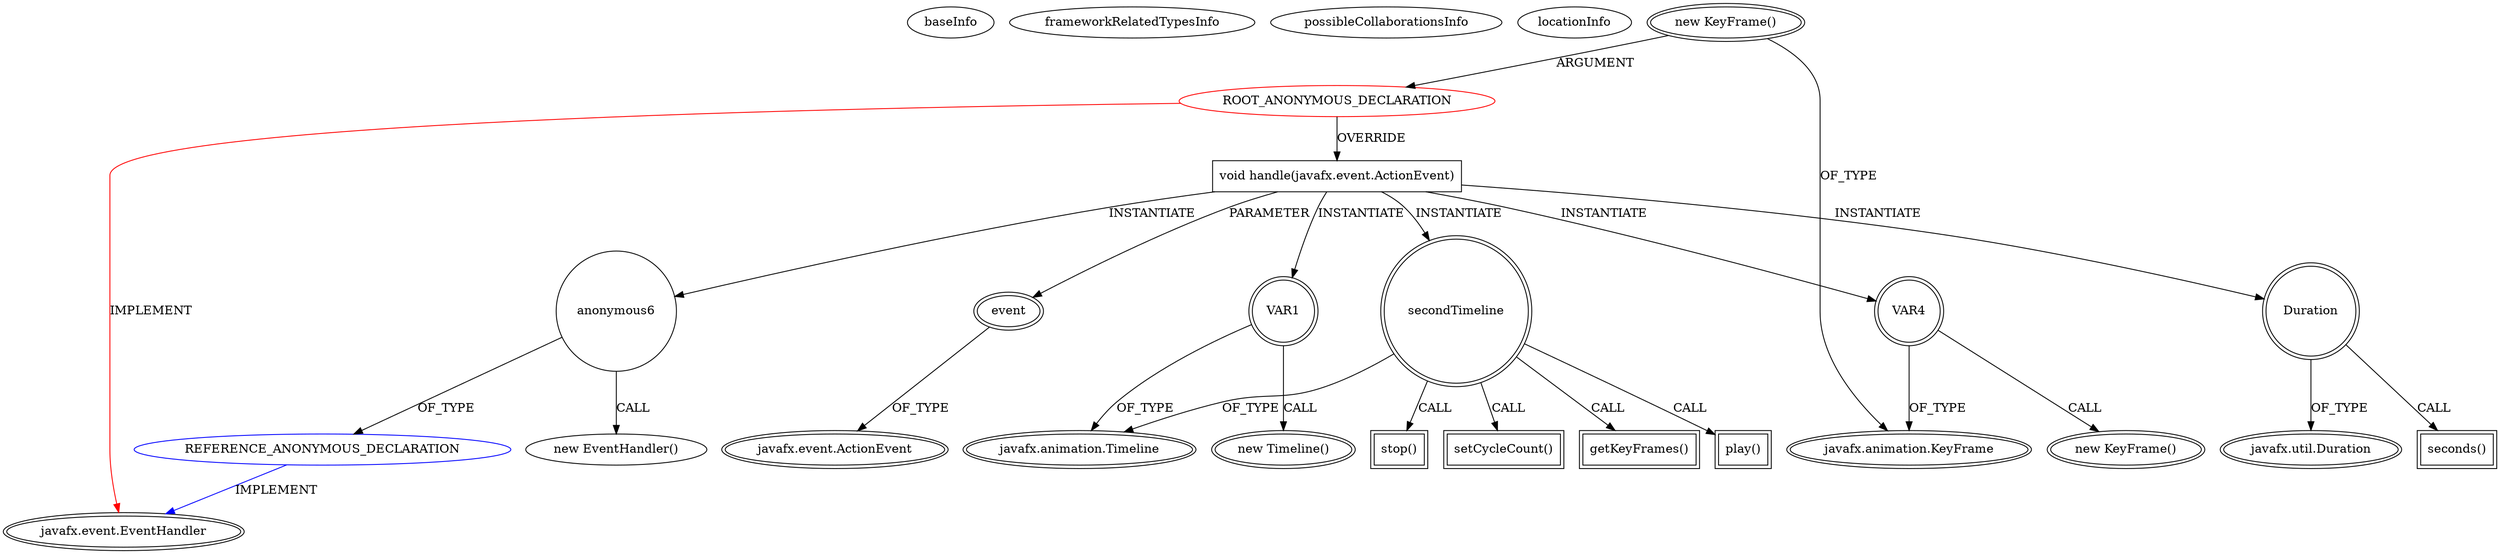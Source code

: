 digraph {
baseInfo[graphId=1715,category="extension_graph",isAnonymous=true,possibleRelation=true]
frameworkRelatedTypesInfo[0="javafx.event.EventHandler"]
possibleCollaborationsInfo[0="1715~OVERRIDING_METHOD_DECLARATION-INSTANTIATION-~javafx.event.EventHandler ~javafx.event.EventHandler ~true~true"]
locationInfo[projectName="aferrandoa-valenciasprints",filePath="/aferrandoa-valenciasprints/valenciasprints-master/src/goldSprints/Reloj.java",contextSignature="void play()",graphId="1715"]
0[label="ROOT_ANONYMOUS_DECLARATION",vertexType="ROOT_ANONYMOUS_DECLARATION",isFrameworkType=false,color=red]
1[label="javafx.event.EventHandler",vertexType="FRAMEWORK_INTERFACE_TYPE",isFrameworkType=true,peripheries=2]
2[label="new KeyFrame()",vertexType="OUTSIDE_CONSTRUCTOR_CALL",isFrameworkType=true,peripheries=2]
3[label="javafx.animation.KeyFrame",vertexType="FRAMEWORK_CLASS_TYPE",isFrameworkType=true,peripheries=2]
4[label="void handle(javafx.event.ActionEvent)",vertexType="OVERRIDING_METHOD_DECLARATION",isFrameworkType=false,shape=box]
5[label="event",vertexType="PARAMETER_DECLARATION",isFrameworkType=true,peripheries=2]
6[label="javafx.event.ActionEvent",vertexType="FRAMEWORK_CLASS_TYPE",isFrameworkType=true,peripheries=2]
7[label="secondTimeline",vertexType="VARIABLE_EXPRESION",isFrameworkType=true,peripheries=2,shape=circle]
9[label="javafx.animation.Timeline",vertexType="FRAMEWORK_CLASS_TYPE",isFrameworkType=true,peripheries=2]
8[label="stop()",vertexType="INSIDE_CALL",isFrameworkType=true,peripheries=2,shape=box]
11[label="VAR1",vertexType="VARIABLE_EXPRESION",isFrameworkType=true,peripheries=2,shape=circle]
10[label="new Timeline()",vertexType="CONSTRUCTOR_CALL",isFrameworkType=true,peripheries=2]
14[label="setCycleCount()",vertexType="INSIDE_CALL",isFrameworkType=true,peripheries=2,shape=box]
16[label="getKeyFrames()",vertexType="INSIDE_CALL",isFrameworkType=true,peripheries=2,shape=box]
18[label="VAR4",vertexType="VARIABLE_EXPRESION",isFrameworkType=true,peripheries=2,shape=circle]
17[label="new KeyFrame()",vertexType="CONSTRUCTOR_CALL",isFrameworkType=true,peripheries=2]
20[label="Duration",vertexType="VARIABLE_EXPRESION",isFrameworkType=true,peripheries=2,shape=circle]
22[label="javafx.util.Duration",vertexType="FRAMEWORK_CLASS_TYPE",isFrameworkType=true,peripheries=2]
21[label="seconds()",vertexType="INSIDE_CALL",isFrameworkType=true,peripheries=2,shape=box]
24[label="anonymous6",vertexType="VARIABLE_EXPRESION",isFrameworkType=false,shape=circle]
25[label="REFERENCE_ANONYMOUS_DECLARATION",vertexType="REFERENCE_ANONYMOUS_DECLARATION",isFrameworkType=false,color=blue]
23[label="new EventHandler()",vertexType="CONSTRUCTOR_CALL",isFrameworkType=false]
28[label="play()",vertexType="INSIDE_CALL",isFrameworkType=true,peripheries=2,shape=box]
0->1[label="IMPLEMENT",color=red]
2->0[label="ARGUMENT"]
2->3[label="OF_TYPE"]
0->4[label="OVERRIDE"]
5->6[label="OF_TYPE"]
4->5[label="PARAMETER"]
4->7[label="INSTANTIATE"]
7->9[label="OF_TYPE"]
7->8[label="CALL"]
4->11[label="INSTANTIATE"]
11->9[label="OF_TYPE"]
11->10[label="CALL"]
7->14[label="CALL"]
7->16[label="CALL"]
4->18[label="INSTANTIATE"]
18->3[label="OF_TYPE"]
18->17[label="CALL"]
4->20[label="INSTANTIATE"]
20->22[label="OF_TYPE"]
20->21[label="CALL"]
4->24[label="INSTANTIATE"]
25->1[label="IMPLEMENT",color=blue]
24->25[label="OF_TYPE"]
24->23[label="CALL"]
7->28[label="CALL"]
}
